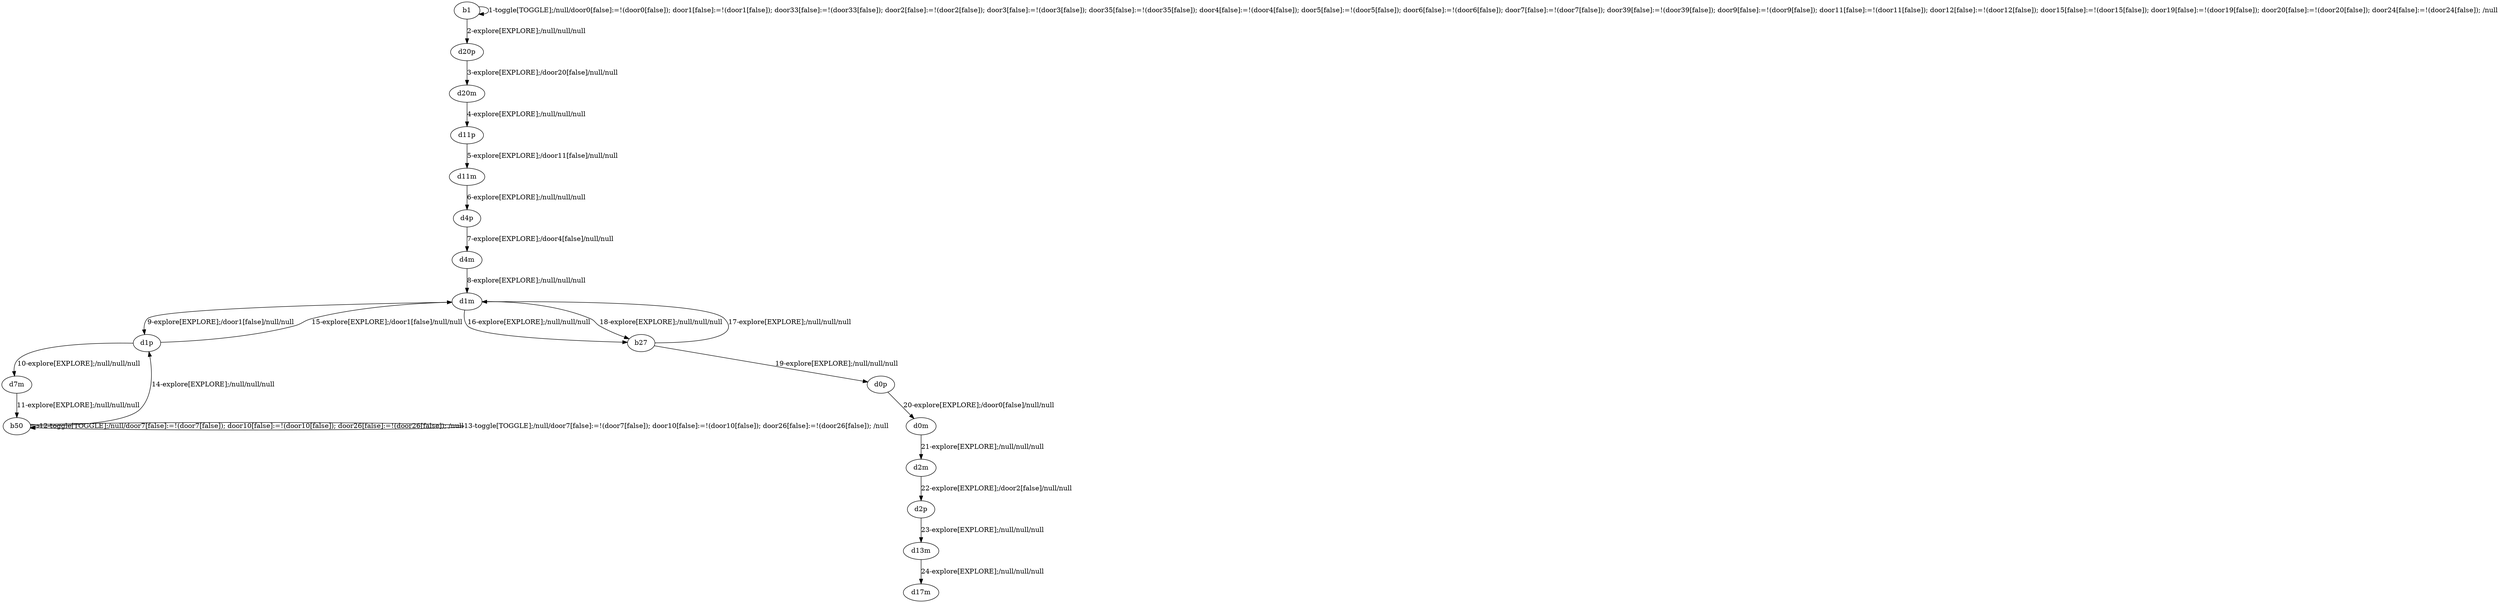 # Total number of goals covered by this test: 3
# b50 --> d1p
# d7m --> b50
# b50 --> b50

digraph g {
"b1" -> "b1" [label = "1-toggle[TOGGLE];/null/door0[false]:=!(door0[false]); door1[false]:=!(door1[false]); door33[false]:=!(door33[false]); door2[false]:=!(door2[false]); door3[false]:=!(door3[false]); door35[false]:=!(door35[false]); door4[false]:=!(door4[false]); door5[false]:=!(door5[false]); door6[false]:=!(door6[false]); door7[false]:=!(door7[false]); door39[false]:=!(door39[false]); door9[false]:=!(door9[false]); door11[false]:=!(door11[false]); door12[false]:=!(door12[false]); door15[false]:=!(door15[false]); door19[false]:=!(door19[false]); door20[false]:=!(door20[false]); door24[false]:=!(door24[false]); /null"];
"b1" -> "d20p" [label = "2-explore[EXPLORE];/null/null/null"];
"d20p" -> "d20m" [label = "3-explore[EXPLORE];/door20[false]/null/null"];
"d20m" -> "d11p" [label = "4-explore[EXPLORE];/null/null/null"];
"d11p" -> "d11m" [label = "5-explore[EXPLORE];/door11[false]/null/null"];
"d11m" -> "d4p" [label = "6-explore[EXPLORE];/null/null/null"];
"d4p" -> "d4m" [label = "7-explore[EXPLORE];/door4[false]/null/null"];
"d4m" -> "d1m" [label = "8-explore[EXPLORE];/null/null/null"];
"d1m" -> "d1p" [label = "9-explore[EXPLORE];/door1[false]/null/null"];
"d1p" -> "d7m" [label = "10-explore[EXPLORE];/null/null/null"];
"d7m" -> "b50" [label = "11-explore[EXPLORE];/null/null/null"];
"b50" -> "b50" [label = "12-toggle[TOGGLE];/null/door7[false]:=!(door7[false]); door10[false]:=!(door10[false]); door26[false]:=!(door26[false]); /null"];
"b50" -> "b50" [label = "13-toggle[TOGGLE];/null/door7[false]:=!(door7[false]); door10[false]:=!(door10[false]); door26[false]:=!(door26[false]); /null"];
"b50" -> "d1p" [label = "14-explore[EXPLORE];/null/null/null"];
"d1p" -> "d1m" [label = "15-explore[EXPLORE];/door1[false]/null/null"];
"d1m" -> "b27" [label = "16-explore[EXPLORE];/null/null/null"];
"b27" -> "d1m" [label = "17-explore[EXPLORE];/null/null/null"];
"d1m" -> "b27" [label = "18-explore[EXPLORE];/null/null/null"];
"b27" -> "d0p" [label = "19-explore[EXPLORE];/null/null/null"];
"d0p" -> "d0m" [label = "20-explore[EXPLORE];/door0[false]/null/null"];
"d0m" -> "d2m" [label = "21-explore[EXPLORE];/null/null/null"];
"d2m" -> "d2p" [label = "22-explore[EXPLORE];/door2[false]/null/null"];
"d2p" -> "d13m" [label = "23-explore[EXPLORE];/null/null/null"];
"d13m" -> "d17m" [label = "24-explore[EXPLORE];/null/null/null"];
}